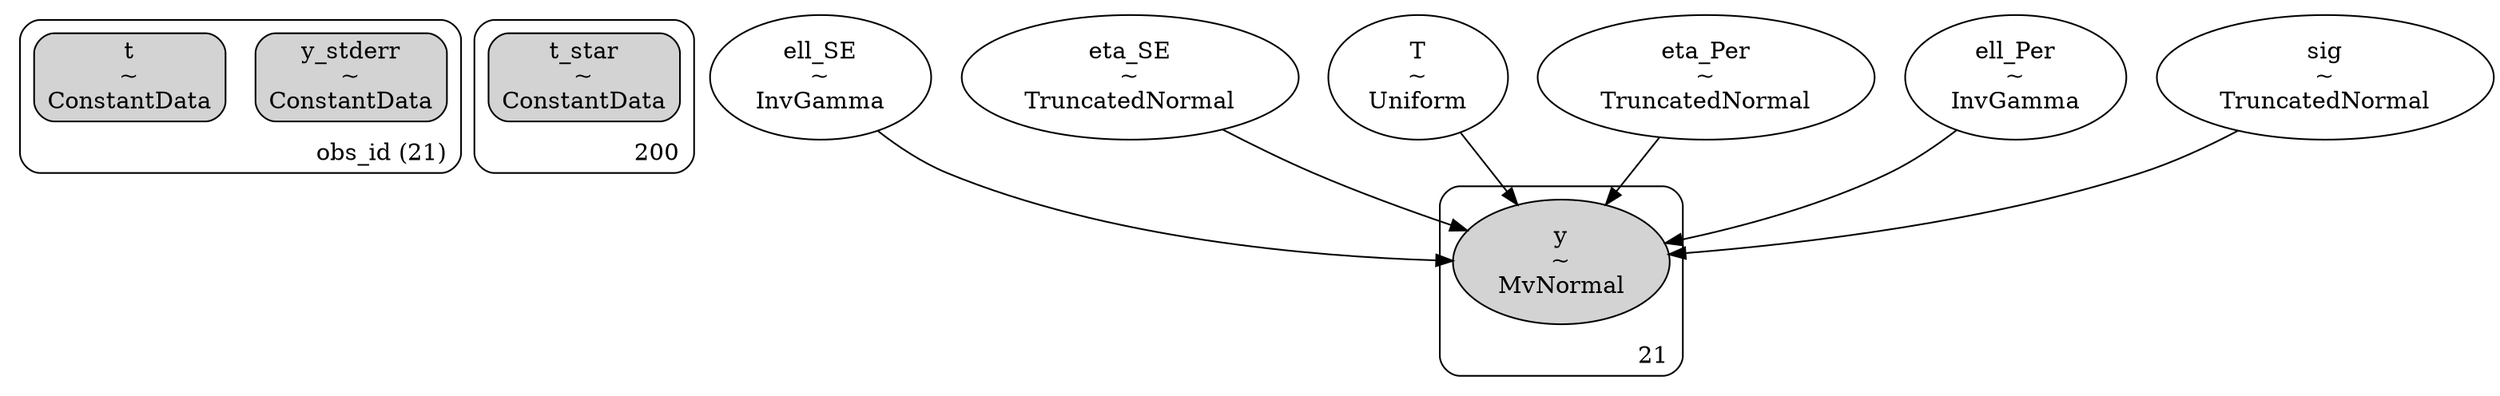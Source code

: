 digraph {
	subgraph "clusterobs_id (21)" {
		y_stderr [label="y_stderr
~
ConstantData" shape=box style="rounded, filled"]
		t [label="t
~
ConstantData" shape=box style="rounded, filled"]
		label="obs_id (21)" labeljust=r labelloc=b style=rounded
	}
	subgraph cluster200 {
		t_star [label="t_star
~
ConstantData" shape=box style="rounded, filled"]
		label=200 labeljust=r labelloc=b style=rounded
	}
	ell_SE [label="ell_SE
~
InvGamma" shape=ellipse]
	eta_SE [label="eta_SE
~
TruncatedNormal" shape=ellipse]
	T [label="T
~
Uniform" shape=ellipse]
	eta_Per [label="eta_Per
~
TruncatedNormal" shape=ellipse]
	ell_Per [label="ell_Per
~
InvGamma" shape=ellipse]
	sig [label="sig
~
TruncatedNormal" shape=ellipse]
	subgraph cluster21 {
		y [label="y
~
MvNormal" shape=ellipse style=filled]
		label=21 labeljust=r labelloc=b style=rounded
	}
	T -> y
	ell_SE -> y
	eta_Per -> y
	ell_Per -> y
	eta_SE -> y
	sig -> y
}
